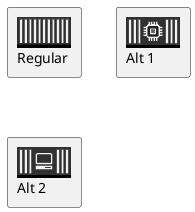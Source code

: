@startuml AAA
'listopeniconic
'stdlib
!include <aws/Compute/AmazonECS/ECScontainer/ECScontainer>
!include <aws/Compute/AmazonECS/ECScontainer_Alt1/ECScontainer_Alt1>
!include <aws/Compute/AmazonECS/ECScontainer_Alt2/ECScontainer_Alt2>
rectangle "<$ECScontainer>\nRegular"
rectangle "<$ECScontainer_Alt1>\nAlt 1"
rectangle "<$ECScontainer_Alt2>\nAlt 2"
@enduml

@startuml
listopeniconic
@enduml
